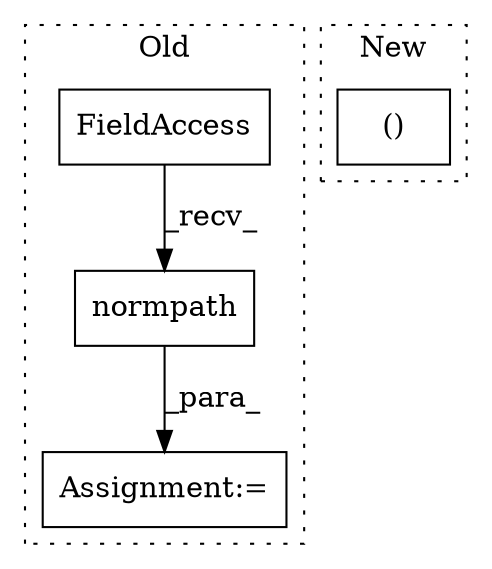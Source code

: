 digraph G {
subgraph cluster0 {
1 [label="normpath" a="32" s="10882,10921" l="9,1" shape="box"];
3 [label="FieldAccess" a="22" s="10874" l="7" shape="box"];
4 [label="Assignment:=" a="7" s="10873" l="1" shape="box"];
label = "Old";
style="dotted";
}
subgraph cluster1 {
2 [label="()" a="106" s="10458" l="37" shape="box"];
label = "New";
style="dotted";
}
1 -> 4 [label="_para_"];
3 -> 1 [label="_recv_"];
}